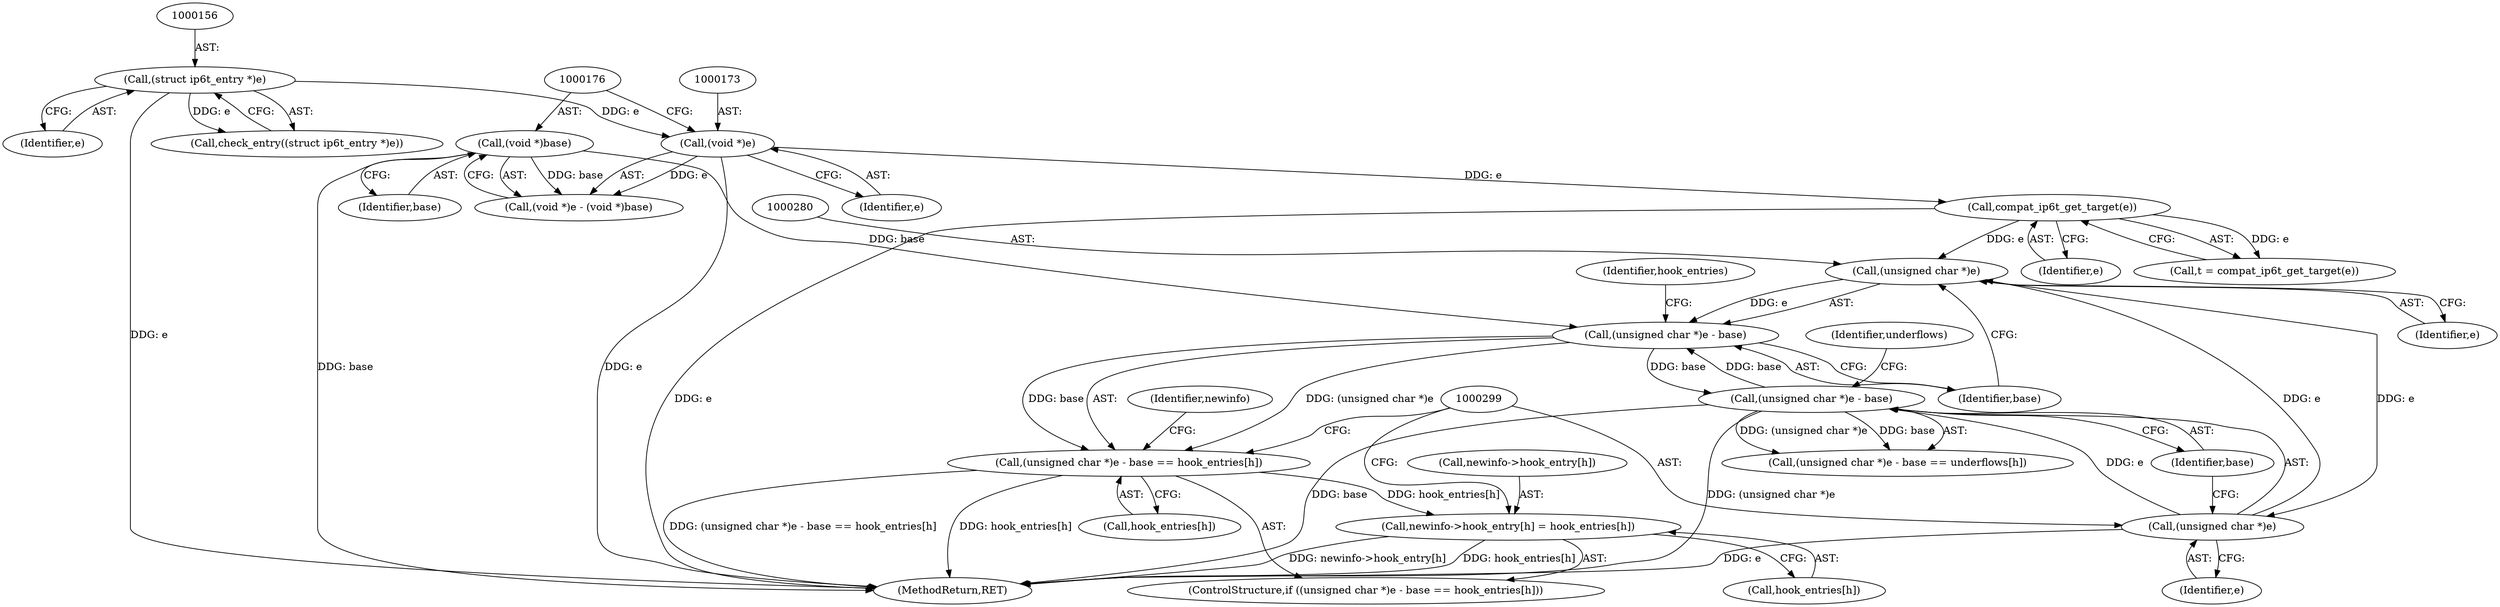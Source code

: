 digraph "0_linux_6e94e0cfb0887e4013b3b930fa6ab1fe6bb6ba91_3@array" {
"1000277" [label="(Call,(unsigned char *)e - base == hook_entries[h])"];
"1000278" [label="(Call,(unsigned char *)e - base)"];
"1000279" [label="(Call,(unsigned char *)e)"];
"1000202" [label="(Call,compat_ip6t_get_target(e))"];
"1000172" [label="(Call,(void *)e)"];
"1000155" [label="(Call,(struct ip6t_entry *)e)"];
"1000298" [label="(Call,(unsigned char *)e)"];
"1000297" [label="(Call,(unsigned char *)e - base)"];
"1000175" [label="(Call,(void *)base)"];
"1000286" [label="(Call,newinfo->hook_entry[h] = hook_entries[h])"];
"1000157" [label="(Identifier,e)"];
"1000281" [label="(Identifier,e)"];
"1000292" [label="(Call,hook_entries[h])"];
"1000282" [label="(Identifier,base)"];
"1000301" [label="(Identifier,base)"];
"1000155" [label="(Call,(struct ip6t_entry *)e)"];
"1000174" [label="(Identifier,e)"];
"1000303" [label="(Identifier,underflows)"];
"1000286" [label="(Call,newinfo->hook_entry[h] = hook_entries[h])"];
"1000200" [label="(Call,t = compat_ip6t_get_target(e))"];
"1000289" [label="(Identifier,newinfo)"];
"1000298" [label="(Call,(unsigned char *)e)"];
"1000300" [label="(Identifier,e)"];
"1000202" [label="(Call,compat_ip6t_get_target(e))"];
"1000276" [label="(ControlStructure,if ((unsigned char *)e - base == hook_entries[h]))"];
"1000283" [label="(Call,hook_entries[h])"];
"1000203" [label="(Identifier,e)"];
"1000172" [label="(Call,(void *)e)"];
"1000287" [label="(Call,newinfo->hook_entry[h])"];
"1000278" [label="(Call,(unsigned char *)e - base)"];
"1000171" [label="(Call,(void *)e - (void *)base)"];
"1000362" [label="(MethodReturn,RET)"];
"1000279" [label="(Call,(unsigned char *)e)"];
"1000296" [label="(Call,(unsigned char *)e - base == underflows[h])"];
"1000297" [label="(Call,(unsigned char *)e - base)"];
"1000177" [label="(Identifier,base)"];
"1000284" [label="(Identifier,hook_entries)"];
"1000175" [label="(Call,(void *)base)"];
"1000154" [label="(Call,check_entry((struct ip6t_entry *)e))"];
"1000277" [label="(Call,(unsigned char *)e - base == hook_entries[h])"];
"1000277" -> "1000276"  [label="AST: "];
"1000277" -> "1000283"  [label="CFG: "];
"1000278" -> "1000277"  [label="AST: "];
"1000283" -> "1000277"  [label="AST: "];
"1000289" -> "1000277"  [label="CFG: "];
"1000299" -> "1000277"  [label="CFG: "];
"1000277" -> "1000362"  [label="DDG: (unsigned char *)e - base == hook_entries[h]"];
"1000277" -> "1000362"  [label="DDG: hook_entries[h]"];
"1000278" -> "1000277"  [label="DDG: (unsigned char *)e"];
"1000278" -> "1000277"  [label="DDG: base"];
"1000277" -> "1000286"  [label="DDG: hook_entries[h]"];
"1000278" -> "1000282"  [label="CFG: "];
"1000279" -> "1000278"  [label="AST: "];
"1000282" -> "1000278"  [label="AST: "];
"1000284" -> "1000278"  [label="CFG: "];
"1000279" -> "1000278"  [label="DDG: e"];
"1000297" -> "1000278"  [label="DDG: base"];
"1000175" -> "1000278"  [label="DDG: base"];
"1000278" -> "1000297"  [label="DDG: base"];
"1000279" -> "1000281"  [label="CFG: "];
"1000280" -> "1000279"  [label="AST: "];
"1000281" -> "1000279"  [label="AST: "];
"1000282" -> "1000279"  [label="CFG: "];
"1000202" -> "1000279"  [label="DDG: e"];
"1000298" -> "1000279"  [label="DDG: e"];
"1000279" -> "1000298"  [label="DDG: e"];
"1000202" -> "1000200"  [label="AST: "];
"1000202" -> "1000203"  [label="CFG: "];
"1000203" -> "1000202"  [label="AST: "];
"1000200" -> "1000202"  [label="CFG: "];
"1000202" -> "1000362"  [label="DDG: e"];
"1000202" -> "1000200"  [label="DDG: e"];
"1000172" -> "1000202"  [label="DDG: e"];
"1000172" -> "1000171"  [label="AST: "];
"1000172" -> "1000174"  [label="CFG: "];
"1000173" -> "1000172"  [label="AST: "];
"1000174" -> "1000172"  [label="AST: "];
"1000176" -> "1000172"  [label="CFG: "];
"1000172" -> "1000362"  [label="DDG: e"];
"1000172" -> "1000171"  [label="DDG: e"];
"1000155" -> "1000172"  [label="DDG: e"];
"1000155" -> "1000154"  [label="AST: "];
"1000155" -> "1000157"  [label="CFG: "];
"1000156" -> "1000155"  [label="AST: "];
"1000157" -> "1000155"  [label="AST: "];
"1000154" -> "1000155"  [label="CFG: "];
"1000155" -> "1000362"  [label="DDG: e"];
"1000155" -> "1000154"  [label="DDG: e"];
"1000298" -> "1000297"  [label="AST: "];
"1000298" -> "1000300"  [label="CFG: "];
"1000299" -> "1000298"  [label="AST: "];
"1000300" -> "1000298"  [label="AST: "];
"1000301" -> "1000298"  [label="CFG: "];
"1000298" -> "1000362"  [label="DDG: e"];
"1000298" -> "1000297"  [label="DDG: e"];
"1000297" -> "1000296"  [label="AST: "];
"1000297" -> "1000301"  [label="CFG: "];
"1000301" -> "1000297"  [label="AST: "];
"1000303" -> "1000297"  [label="CFG: "];
"1000297" -> "1000362"  [label="DDG: base"];
"1000297" -> "1000362"  [label="DDG: (unsigned char *)e"];
"1000297" -> "1000296"  [label="DDG: (unsigned char *)e"];
"1000297" -> "1000296"  [label="DDG: base"];
"1000175" -> "1000171"  [label="AST: "];
"1000175" -> "1000177"  [label="CFG: "];
"1000176" -> "1000175"  [label="AST: "];
"1000177" -> "1000175"  [label="AST: "];
"1000171" -> "1000175"  [label="CFG: "];
"1000175" -> "1000362"  [label="DDG: base"];
"1000175" -> "1000171"  [label="DDG: base"];
"1000286" -> "1000276"  [label="AST: "];
"1000286" -> "1000292"  [label="CFG: "];
"1000287" -> "1000286"  [label="AST: "];
"1000292" -> "1000286"  [label="AST: "];
"1000299" -> "1000286"  [label="CFG: "];
"1000286" -> "1000362"  [label="DDG: hook_entries[h]"];
"1000286" -> "1000362"  [label="DDG: newinfo->hook_entry[h]"];
}
